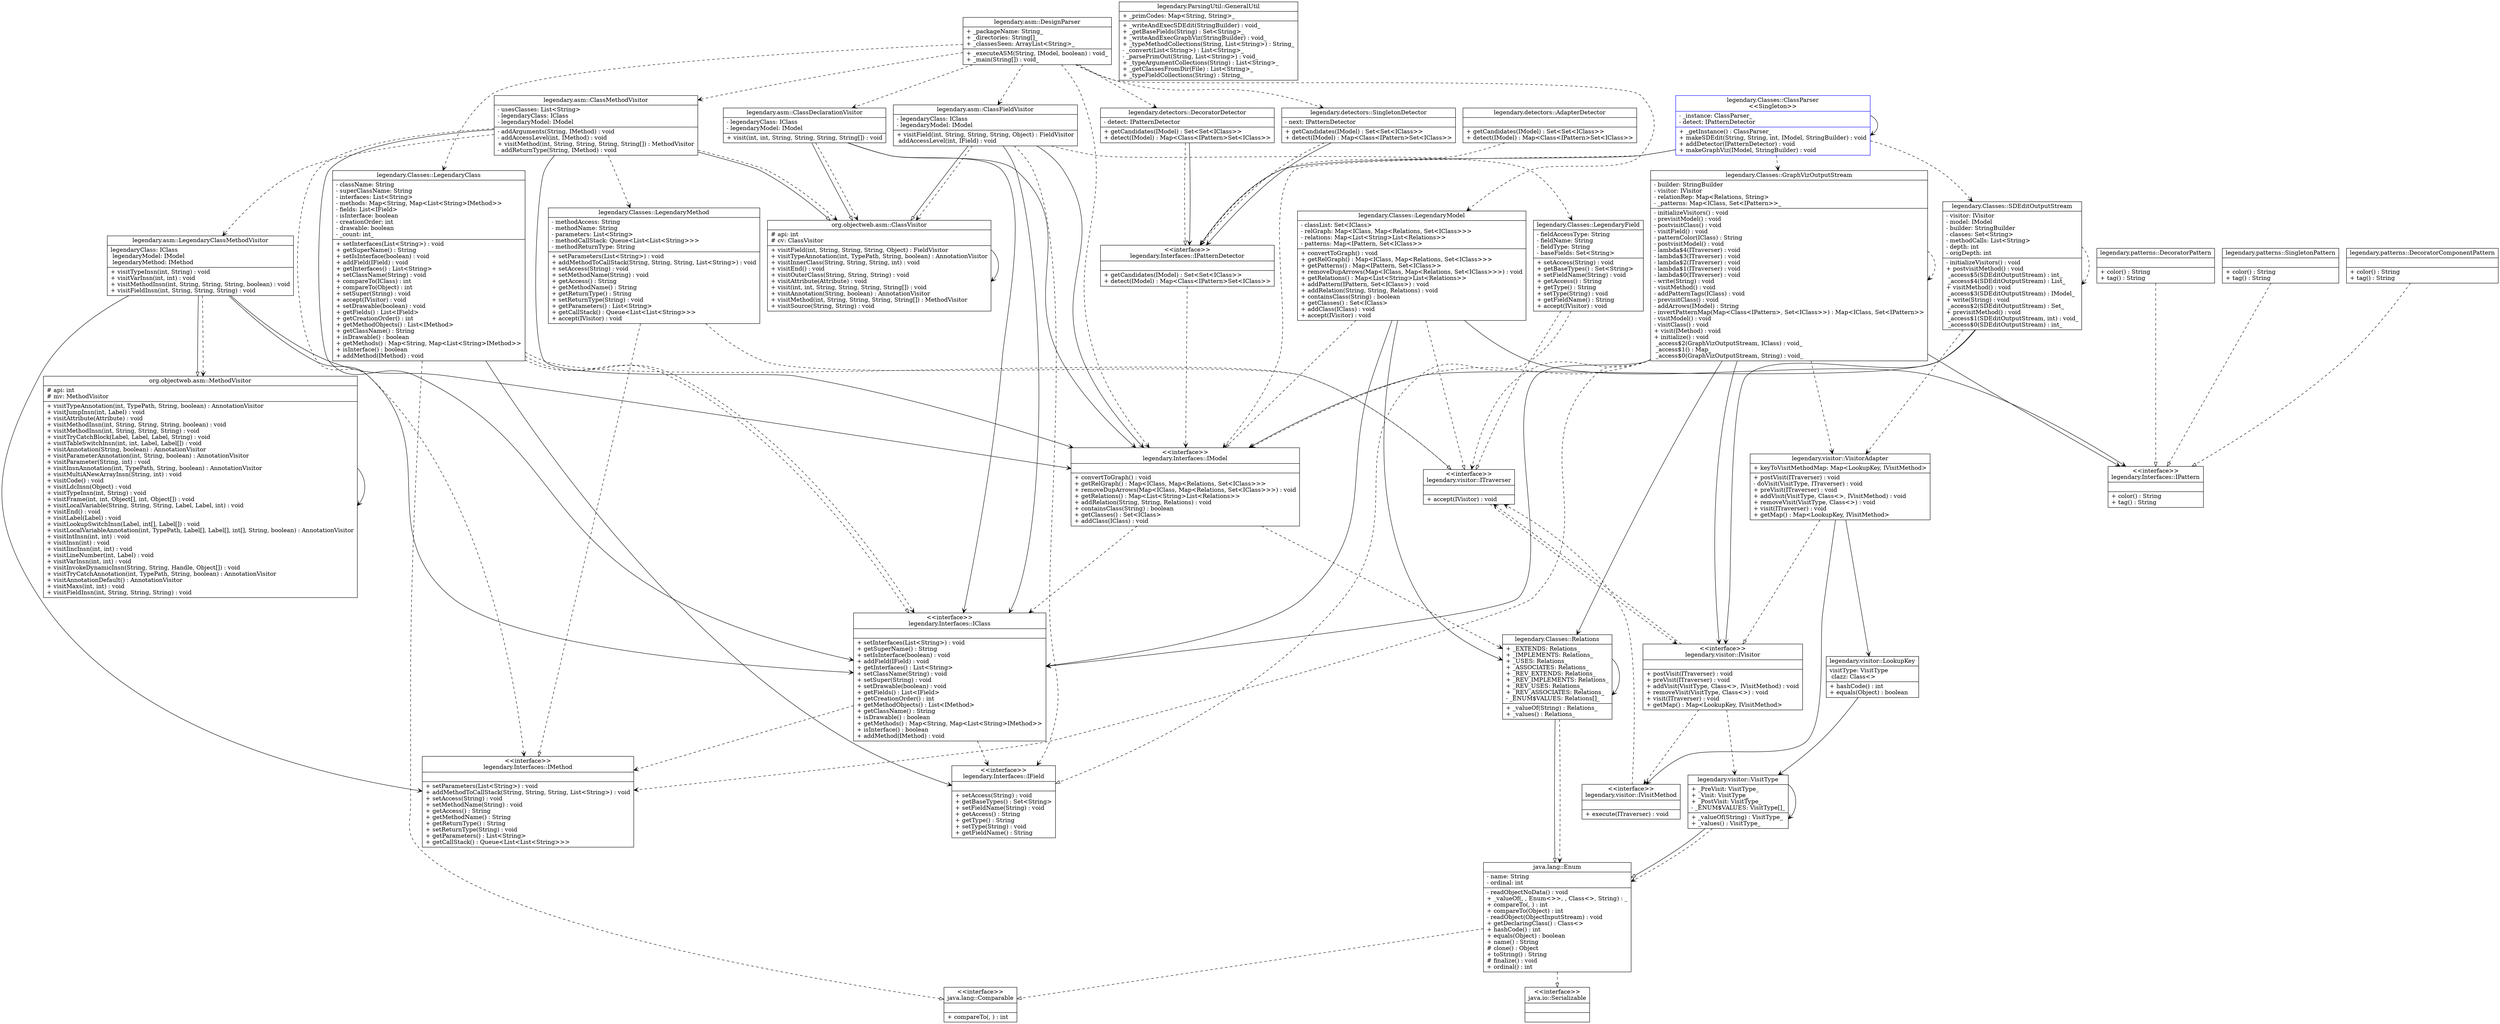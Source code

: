 digraph G{
	node [shape = "record"]
legendaryasmClassDeclarationVisitor [
	label = "{legendary.asm::ClassDeclarationVisitor|
	- legendaryClass: IClass\l
	- legendaryModel: IModel\l
	|
	+ visit(int, int, String, String, String, String[]) : void\l
	}"
	]
orgobjectwebasmClassVisitor [
	label = "{org.objectweb.asm::ClassVisitor|
	# api: int\l
	# cv: ClassVisitor\l
	|
	+ visitField(int, String, String, String, Object) : FieldVisitor\l
	+ visitTypeAnnotation(int, TypePath, String, boolean) : AnnotationVisitor\l
	+ visitInnerClass(String, String, String, int) : void\l
	+ visitEnd() : void\l
	+ visitOuterClass(String, String, String) : void\l
	+ visitAttribute(Attribute) : void\l
	+ visit(int, int, String, String, String, String[]) : void\l
	+ visitAnnotation(String, boolean) : AnnotationVisitor\l
	+ visitMethod(int, String, String, String, String[]) : MethodVisitor\l
	+ visitSource(String, String) : void\l
	}"
	]
legendaryasmClassFieldVisitor [
	label = "{legendary.asm::ClassFieldVisitor|
	- legendaryClass: IClass\l
	- legendaryModel: IModel\l
	|
	+ visitField(int, String, String, String, Object) : FieldVisitor\l
	 addAccessLevel(int, IField) : void\l
	}"
	]
legendaryasmClassMethodVisitor [
	label = "{legendary.asm::ClassMethodVisitor|
	- usesClasses: List\<String\>\l
	- legendaryClass: IClass\l
	- legendaryModel: IModel\l
	|
	- addArguments(String, IMethod) : void\l
	- addAccessLevel(int, IMethod) : void\l
	+ visitMethod(int, String, String, String, String[]) : MethodVisitor\l
	- addReturnType(String, IMethod) : void\l
	}"
	]
legendaryasmDesignParser [
	label = "{legendary.asm::DesignParser|
	+ _packageName: String_\l
	+ _directories: String[]_\l
	+ _classesSeen: ArrayList\<String\>_\l
	|
	+ _executeASM(String, IModel, boolean) : void_\l
	+ _main(String[]) : void_\l
	}"
	]
legendaryasmLegendaryClassMethodVisitor [
	label = "{legendary.asm::LegendaryClassMethodVisitor|
	 legendaryClass: IClass\l
	 legendaryModel: IModel\l
	 legendaryMethod: IMethod\l
	|
	+ visitTypeInsn(int, String) : void\l
	+ visitVarInsn(int, int) : void\l
	+ visitMethodInsn(int, String, String, String, boolean) : void\l
	+ visitFieldInsn(int, String, String, String) : void\l
	}"
	]
orgobjectwebasmMethodVisitor [
	label = "{org.objectweb.asm::MethodVisitor|
	# api: int\l
	# mv: MethodVisitor\l
	|
	+ visitTypeAnnotation(int, TypePath, String, boolean) : AnnotationVisitor\l
	+ visitJumpInsn(int, Label) : void\l
	+ visitAttribute(Attribute) : void\l
	+ visitMethodInsn(int, String, String, String, boolean) : void\l
	+ visitMethodInsn(int, String, String, String) : void\l
	+ visitTryCatchBlock(Label, Label, Label, String) : void\l
	+ visitTableSwitchInsn(int, int, Label, Label[]) : void\l
	+ visitAnnotation(String, boolean) : AnnotationVisitor\l
	+ visitParameterAnnotation(int, String, boolean) : AnnotationVisitor\l
	+ visitParameter(String, int) : void\l
	+ visitInsnAnnotation(int, TypePath, String, boolean) : AnnotationVisitor\l
	+ visitMultiANewArrayInsn(String, int) : void\l
	+ visitCode() : void\l
	+ visitLdcInsn(Object) : void\l
	+ visitTypeInsn(int, String) : void\l
	+ visitFrame(int, int, Object[], int, Object[]) : void\l
	+ visitLocalVariable(String, String, String, Label, Label, int) : void\l
	+ visitEnd() : void\l
	+ visitLabel(Label) : void\l
	+ visitLookupSwitchInsn(Label, int[], Label[]) : void\l
	+ visitLocalVariableAnnotation(int, TypePath, Label[], Label[], int[], String, boolean) : AnnotationVisitor\l
	+ visitIntInsn(int, int) : void\l
	+ visitInsn(int) : void\l
	+ visitIincInsn(int, int) : void\l
	+ visitLineNumber(int, Label) : void\l
	+ visitVarInsn(int, int) : void\l
	+ visitInvokeDynamicInsn(String, String, Handle, Object[]) : void\l
	+ visitTryCatchAnnotation(int, TypePath, String, boolean) : AnnotationVisitor\l
	+ visitAnnotationDefault() : AnnotationVisitor\l
	+ visitMaxs(int, int) : void\l
	+ visitFieldInsn(int, String, String, String) : void\l
	}"
	]
legendaryClassesClassParser [
	label = "{legendary.Classes::ClassParser\n\<\<Singleton\>\>|
	- _instance: ClassParser_\l
	- detect: IPatternDetector\l
	|
	+ _getInstance() : ClassParser_\l
	+ makeSDEdit(String, String, int, IModel, StringBuilder) : void\l
	+ addDetector(IPatternDetector) : void\l
	+ makeGraphViz(IModel, StringBuilder) : void\l
	}"
	color = blue]
legendaryClassesGraphVizOutputStream [
	label = "{legendary.Classes::GraphVizOutputStream|
	- builder: StringBuilder\l
	- visitor: IVisitor\l
	- relationRep: Map\<Relations, String\>\l
	- _patterns: Map\<IClass, Set\<IPattern\>\>_\l
	|
	- initializeVisitors() : void\l
	- previsitModel() : void\l
	- postvisitClass() : void\l
	- visitField() : void\l
	- patternColor(IClass) : String\l
	- postvisitModel() : void\l
	- lambda$4(ITraverser) : void\l
	- lambda$3(ITraverser) : void\l
	- lambda$2(ITraverser) : void\l
	- lambda$1(ITraverser) : void\l
	- lambda$0(ITraverser) : void\l
	- write(String) : void\l
	- visitMethod() : void\l
	- addPatternTags(IClass) : void\l
	- previsitClass() : void\l
	- addArrows(IModel) : String\l
	- invertPatternMap(Map\<Class\<IPattern\>, Set\<IClass\>\>) : Map\<IClass, Set\<IPattern\>\>\l
	- visitModel() : void\l
	- visitClass() : void\l
	+ visit(IMethod) : void\l
	+ initialize() : void\l
	 _access$2(GraphVizOutputStream, IClass) : void_\l
	 _access$1() : Map_\l
	 _access$0(GraphVizOutputStream, String) : void_\l
	}"
	]
legendaryClassesLegendaryClass [
	label = "{legendary.Classes::LegendaryClass|
	- className: String\l
	- superClassName: String\l
	- interfaces: List\<String\>\l
	- methods: Map\<String, Map\<List\<String\>IMethod\>\>\l
	- fields: List\<IField\>\l
	- isInterface: boolean\l
	- creationOrder: int\l
	- drawable: boolean\l
	- _count: int_\l
	|
	+ setInterfaces(List\<String\>) : void\l
	+ getSuperName() : String\l
	+ setIsInterface(boolean) : void\l
	+ addField(IField) : void\l
	+ getInterfaces() : List\<String\>\l
	+ setClassName(String) : void\l
	+ compareTo(IClass) : int\l
	+ compareTo(Object) : int\l
	+ setSuper(String) : void\l
	+ accept(IVisitor) : void\l
	+ setDrawable(boolean) : void\l
	+ getFields() : List\<IField\>\l
	+ getCreationOrder() : int\l
	+ getMethodObjects() : List\<IMethod\>\l
	+ getClassName() : String\l
	+ isDrawable() : boolean\l
	+ getMethods() : Map\<String, Map\<List\<String\>IMethod\>\>\l
	+ isInterface() : boolean\l
	+ addMethod(IMethod) : void\l
	}"
	]
javalangComparable [
	label = "{\<\<interface\>\>\njava.lang::Comparable|
	|
	+ compareTo(, ) : int\l
	}"
	]
legendaryClassesLegendaryField [
	label = "{legendary.Classes::LegendaryField|
	- fieldAccessType: String\l
	- fieldName: String\l
	- fieldType: String\l
	- baseFields: Set\<String\>\l
	|
	+ setAccess(String) : void\l
	+ getBaseTypes() : Set\<String\>\l
	+ setFieldName(String) : void\l
	+ getAccess() : String\l
	+ getType() : String\l
	+ setType(String) : void\l
	+ getFieldName() : String\l
	+ accept(IVisitor) : void\l
	}"
	]
legendaryClassesLegendaryMethod [
	label = "{legendary.Classes::LegendaryMethod|
	- methodAccess: String\l
	- methodName: String\l
	- parameters: List\<String\>\l
	- methodCallStack: Queue\<List\<List\<String\>\>\>\l
	- methodReturnType: String\l
	|
	+ setParameters(List\<String\>) : void\l
	+ addMethodToCallStack(String, String, String, List\<String\>) : void\l
	+ setAccess(String) : void\l
	+ setMethodName(String) : void\l
	+ getAccess() : String\l
	+ getMethodName() : String\l
	+ getReturnType() : String\l
	+ setReturnType(String) : void\l
	+ getParameters() : List\<String\>\l
	+ getCallStack() : Queue\<List\<List\<String\>\>\>\l
	+ accept(IVisitor) : void\l
	}"
	]
legendaryClassesLegendaryModel [
	label = "{legendary.Classes::LegendaryModel|
	- classList: Set\<IClass\>\l
	- relGraph: Map\<IClass, Map\<Relations, Set\<IClass\>\>\>\l
	- relations: Map\<List\<String\>List\<Relations\>\>\l
	- patterns: Map\<IPattern, Set\<IClass\>\>\l
	|
	+ convertToGraph() : void\l
	+ getRelGraph() : Map\<IClass, Map\<Relations, Set\<IClass\>\>\>\l
	+ getPatterns() : Map\<IPattern, Set\<IClass\>\>\l
	+ removeDupArrows(Map\<IClass, Map\<Relations, Set\<IClass\>\>\>) : void\l
	+ getRelations() : Map\<List\<String\>List\<Relations\>\>\l
	+ addPattern(IPattern, Set\<IClass\>) : void\l
	+ addRelation(String, String, Relations) : void\l
	+ containsClass(String) : boolean\l
	+ getClasses() : Set\<IClass\>\l
	+ addClass(IClass) : void\l
	+ accept(IVisitor) : void\l
	}"
	]
legendaryClassesRelations [
	label = "{legendary.Classes::Relations|
	+ _EXTENDS: Relations_\l
	+ _IMPLEMENTS: Relations_\l
	+ _USES: Relations_\l
	+ _ASSOCIATES: Relations_\l
	+ _REV_EXTENDS: Relations_\l
	+ _REV_IMPLEMENTS: Relations_\l
	+ _REV_USES: Relations_\l
	+ _REV_ASSOCIATES: Relations_\l
	- _ENUM$VALUES: Relations[]_\l
	|
	+ _valueOf(String) : Relations_\l
	+ _values() : Relations_\l
	}"
	]
javalangEnum [
	label = "{java.lang::Enum|
	- name: String\l
	- ordinal: int\l
	|
	- readObjectNoData() : void\l
	+ _valueOf(, , Enum\<\>\>, , Class\<\>, String) : _\l
	+ compareTo(, ) : int\l
	+ compareTo(Object) : int\l
	- readObject(ObjectInputStream) : void\l
	+ getDeclaringClass() : Class\<\>\l
	+ hashCode() : int\l
	+ equals(Object) : boolean\l
	+ name() : String\l
	# clone() : Object\l
	+ toString() : String\l
	# finalize() : void\l
	+ ordinal() : int\l
	}"
	]
javalangComparable [
	label = "{\<\<interface\>\>\njava.lang::Comparable|
	|
	+ compareTo(, ) : int\l
	}"
	]
javaioSerializable [
	label = "{\<\<interface\>\>\njava.io::Serializable|
	|
	}"
	]
legendaryClassesSDEditOutputStream [
	label = "{legendary.Classes::SDEditOutputStream|
	- visitor: IVisitor\l
	- model: IModel\l
	- builder: StringBuilder\l
	- classes: Set\<String\>\l
	- methodCalls: List\<String\>\l
	- depth: int\l
	- origDepth: int\l
	|
	- initializeVisitors() : void\l
	+ postvisitMethod() : void\l
	 _access$5(SDEditOutputStream) : int_\l
	 _access$4(SDEditOutputStream) : List_\l
	+ visitMethod() : void\l
	 _access$3(SDEditOutputStream) : IModel_\l
	+ write(String) : void\l
	 _access$2(SDEditOutputStream) : Set_\l
	+ previsitMethod() : void\l
	 _access$1(SDEditOutputStream, int) : void_\l
	 _access$0(SDEditOutputStream) : int_\l
	}"
	]
legendarydetectorsAdapterDetector [
	label = "{legendary.detectors::AdapterDetector|
	|
	+ getCandidates(IModel) : Set\<Set\<IClass\>\>\l
	+ detect(IModel) : Map\<Class\<IPattern\>Set\<IClass\>\>\l
	}"
	]
legendarydetectorsDecoratorDetector [
	label = "{legendary.detectors::DecoratorDetector|
	- detect: IPatternDetector\l
	|
	+ getCandidates(IModel) : Set\<Set\<IClass\>\>\l
	+ detect(IModel) : Map\<Class\<IPattern\>Set\<IClass\>\>\l
	}"
	]
legendarydetectorsSingletonDetector [
	label = "{legendary.detectors::SingletonDetector|
	- next: IPatternDetector\l
	|
	+ getCandidates(IModel) : Set\<Set\<IClass\>\>\l
	+ detect(IModel) : Map\<Class\<IPattern\>Set\<IClass\>\>\l
	}"
	]
legendaryInterfacesIClass [
	label = "{\<\<interface\>\>\nlegendary.Interfaces::IClass|
	|
	+ setInterfaces(List\<String\>) : void\l
	+ getSuperName() : String\l
	+ setIsInterface(boolean) : void\l
	+ addField(IField) : void\l
	+ getInterfaces() : List\<String\>\l
	+ setClassName(String) : void\l
	+ setSuper(String) : void\l
	+ setDrawable(boolean) : void\l
	+ getFields() : List\<IField\>\l
	+ getCreationOrder() : int\l
	+ getMethodObjects() : List\<IMethod\>\l
	+ getClassName() : String\l
	+ isDrawable() : boolean\l
	+ getMethods() : Map\<String, Map\<List\<String\>IMethod\>\>\l
	+ isInterface() : boolean\l
	+ addMethod(IMethod) : void\l
	}"
	]
legendaryInterfacesIField [
	label = "{\<\<interface\>\>\nlegendary.Interfaces::IField|
	|
	+ setAccess(String) : void\l
	+ getBaseTypes() : Set\<String\>\l
	+ setFieldName(String) : void\l
	+ getAccess() : String\l
	+ getType() : String\l
	+ setType(String) : void\l
	+ getFieldName() : String\l
	}"
	]
legendaryInterfacesIMethod [
	label = "{\<\<interface\>\>\nlegendary.Interfaces::IMethod|
	|
	+ setParameters(List\<String\>) : void\l
	+ addMethodToCallStack(String, String, String, List\<String\>) : void\l
	+ setAccess(String) : void\l
	+ setMethodName(String) : void\l
	+ getAccess() : String\l
	+ getMethodName() : String\l
	+ getReturnType() : String\l
	+ setReturnType(String) : void\l
	+ getParameters() : List\<String\>\l
	+ getCallStack() : Queue\<List\<List\<String\>\>\>\l
	}"
	]
legendaryInterfacesIModel [
	label = "{\<\<interface\>\>\nlegendary.Interfaces::IModel|
	|
	+ convertToGraph() : void\l
	+ getRelGraph() : Map\<IClass, Map\<Relations, Set\<IClass\>\>\>\l
	+ removeDupArrows(Map\<IClass, Map\<Relations, Set\<IClass\>\>\>) : void\l
	+ getRelations() : Map\<List\<String\>List\<Relations\>\>\l
	+ addRelation(String, String, Relations) : void\l
	+ containsClass(String) : boolean\l
	+ getClasses() : Set\<IClass\>\l
	+ addClass(IClass) : void\l
	}"
	]
legendaryInterfacesIPattern [
	label = "{\<\<interface\>\>\nlegendary.Interfaces::IPattern|
	|
	+ color() : String\l
	+ tag() : String\l
	}"
	]
legendaryInterfacesIPatternDetector [
	label = "{\<\<interface\>\>\nlegendary.Interfaces::IPatternDetector|
	|
	+ getCandidates(IModel) : Set\<Set\<IClass\>\>\l
	+ detect(IModel) : Map\<Class\<IPattern\>Set\<IClass\>\>\l
	}"
	]
legendaryParsingUtilGeneralUtil [
	label = "{legendary.ParsingUtil::GeneralUtil|
	+ _primCodes: Map\<String, String\>_\l
	|
	+ _writeAndExecSDEdit(StringBuilder) : void_\l
	+ _getBaseFields(String) : Set\<String\>_\l
	+ _writeAndExecGraphViz(StringBuilder) : void_\l
	+ _typeMethodCollections(String, List\<String\>) : String_\l
	- _convert(List\<String\>) : List\<String\>_\l
	- _parsePrimOut(String, List\<String\>) : void_\l
	+ _typeArgumentCollections(String) : List\<String\>_\l
	+ _getClassesFromDir(File) : List\<String\>_\l
	+ _typeFieldCollections(String) : String_\l
	}"
	]
legendarypatternsDecoratorComponentPattern [
	label = "{legendary.patterns::DecoratorComponentPattern|
	|
	+ color() : String\l
	+ tag() : String\l
	}"
	]
legendarypatternsDecoratorPattern [
	label = "{legendary.patterns::DecoratorPattern|
	|
	+ color() : String\l
	+ tag() : String\l
	}"
	]
legendarypatternsSingletonPattern [
	label = "{legendary.patterns::SingletonPattern|
	|
	+ color() : String\l
	+ tag() : String\l
	}"
	]
legendaryvisitorITraverser [
	label = "{\<\<interface\>\>\nlegendary.visitor::ITraverser|
	|
	+ accept(IVisitor) : void\l
	}"
	]
legendaryvisitorIVisitMethod [
	label = "{\<\<interface\>\>\nlegendary.visitor::IVisitMethod|
	|
	+ execute(ITraverser) : void\l
	}"
	]
legendaryvisitorIVisitor [
	label = "{\<\<interface\>\>\nlegendary.visitor::IVisitor|
	|
	+ postVisit(ITraverser) : void\l
	+ preVisit(ITraverser) : void\l
	+ addVisit(VisitType, Class\<\>, IVisitMethod) : void\l
	+ removeVisit(VisitType, Class\<\>) : void\l
	+ visit(ITraverser) : void\l
	+ getMap() : Map\<LookupKey, IVisitMethod\>\l
	}"
	]
legendaryvisitorLookupKey [
	label = "{legendary.visitor::LookupKey|
	 visitType: VisitType\l
	 clazz: Class\<\>\l
	|
	+ hashCode() : int\l
	+ equals(Object) : boolean\l
	}"
	]
legendaryvisitorVisitorAdapter [
	label = "{legendary.visitor::VisitorAdapter|
	+ keyToVisitMethodMap: Map\<LookupKey, IVisitMethod\>\l
	|
	+ postVisit(ITraverser) : void\l
	- doVisit(VisitType, ITraverser) : void\l
	+ preVisit(ITraverser) : void\l
	+ addVisit(VisitType, Class\<\>, IVisitMethod) : void\l
	+ removeVisit(VisitType, Class\<\>) : void\l
	+ visit(ITraverser) : void\l
	+ getMap() : Map\<LookupKey, IVisitMethod\>\l
	}"
	]
legendaryvisitorVisitType [
	label = "{legendary.visitor::VisitType|
	+ _PreVisit: VisitType_\l
	+ _Visit: VisitType_\l
	+ _PostVisit: VisitType_\l
	- _ENUM$VALUES: VisitType[]_\l
	|
	+ _valueOf(String) : VisitType_\l
	+ _values() : VisitType_\l
	}"
	]
	edge [style = "dashed"] [arrowhead = "empty"]
	legendaryClassesLegendaryClass->legendaryvisitorITraverser
	edge [style = "dashed"] [arrowhead = "empty"]
	legendaryClassesLegendaryClass->javalangComparable
	edge [style = "dashed"] [arrowhead = "empty"]
	legendaryClassesLegendaryClass->legendaryInterfacesIClass
	edge [style = "dashed"] [arrowhead = "open"]
	legendaryClassesLegendaryClass->legendaryInterfacesIClass
	edge [style = "solid"] [arrowhead = "open"]
	legendaryClassesLegendaryClass->legendaryInterfacesIField
	edge [style = "dashed"] [arrowhead = "empty"]
	legendaryClassesLegendaryMethod->legendaryInterfacesIMethod
	edge [style = "dashed"] [arrowhead = "empty"]
	legendaryClassesLegendaryMethod->legendaryvisitorITraverser
	edge [style = "solid"] [arrowhead = "empty"]
	legendaryvisitorVisitType->javalangEnum
	edge [style = "dashed"] [arrowhead = "open"]
	legendaryvisitorVisitType->javalangEnum
	edge [style = "solid"] [arrowhead = "open"]
	legendaryvisitorVisitType->legendaryvisitorVisitType
	edge [style = "dashed"] [arrowhead = "empty"]
	legendaryvisitorVisitorAdapter->legendaryvisitorIVisitor
	edge [style = "solid"] [arrowhead = "open"]
	legendaryvisitorVisitorAdapter->legendaryvisitorIVisitMethod
	edge [style = "solid"] [arrowhead = "open"]
	legendaryvisitorVisitorAdapter->legendaryvisitorLookupKey
	edge [style = "dashed"] [arrowhead = "empty"]
	legendarydetectorsDecoratorDetector->legendaryInterfacesIPatternDetector
	edge [style = "solid"] [arrowhead = "open"]
	legendarydetectorsDecoratorDetector->legendaryInterfacesIPatternDetector
	edge [style = "dashed"] [arrowhead = "open"]
	legendaryClassesSDEditOutputStream->legendaryvisitorVisitorAdapter
	edge [style = "dashed"] [arrowhead = "open"]
	legendaryClassesSDEditOutputStream->legendaryClassesSDEditOutputStream
	edge [style = "solid"] [arrowhead = "open"]
	legendaryClassesSDEditOutputStream->legendaryvisitorIVisitor
	edge [style = "solid"] [arrowhead = "open"]
	legendaryClassesSDEditOutputStream->legendaryInterfacesIModel
	edge [style = "dashed"] [arrowhead = "empty"]
	legendaryClassesLegendaryField->legendaryInterfacesIField
	edge [style = "dashed"] [arrowhead = "empty"]
	legendaryClassesLegendaryField->legendaryvisitorITraverser
	edge [style = "solid"] [arrowhead = "empty"]
	legendaryClassesRelations->javalangEnum
	edge [style = "dashed"] [arrowhead = "open"]
	legendaryClassesRelations->javalangEnum
	edge [style = "solid"] [arrowhead = "open"]
	legendaryClassesRelations->legendaryClassesRelations
	edge [style = "solid"] [arrowhead = "open"]
	legendaryvisitorLookupKey->legendaryvisitorVisitType
	edge [style = "dashed"] [arrowhead = "open"]
	legendaryvisitorITraverser->legendaryvisitorIVisitor
	edge [style = "dashed"] [arrowhead = "empty"]
	legendarydetectorsSingletonDetector->legendaryInterfacesIPatternDetector
	edge [style = "solid"] [arrowhead = "open"]
	legendarydetectorsSingletonDetector->legendaryInterfacesIPatternDetector
	edge [style = "dashed"] [arrowhead = "open"]
	legendaryInterfacesIClass->legendaryInterfacesIField
	edge [style = "dashed"] [arrowhead = "open"]
	legendaryInterfacesIClass->legendaryInterfacesIMethod
	edge [style = "solid"] [arrowhead = "empty"]
	legendaryasmClassDeclarationVisitor->orgobjectwebasmClassVisitor
	edge [style = "dashed"] [arrowhead = "open"]
	legendaryasmClassDeclarationVisitor->orgobjectwebasmClassVisitor
	edge [style = "solid"] [arrowhead = "open"]
	legendaryasmClassDeclarationVisitor->legendaryInterfacesIModel
	edge [style = "solid"] [arrowhead = "open"]
	legendaryasmClassDeclarationVisitor->legendaryInterfacesIClass
	edge [style = "solid"] [arrowhead = "open"]
	orgobjectwebasmClassVisitor->orgobjectwebasmClassVisitor
	edge [style = "dashed"] [arrowhead = "empty"]
	legendarydetectorsAdapterDetector->legendaryInterfacesIPatternDetector
	edge [style = "dashed"] [arrowhead = "open"]
	legendaryvisitorIVisitMethod->legendaryvisitorITraverser
	edge [style = "dashed"] [arrowhead = "open"]
	legendaryClassesGraphVizOutputStream->legendaryInterfacesIMethod
	edge [style = "dashed"] [arrowhead = "open"]
	legendaryClassesGraphVizOutputStream->legendaryvisitorITraverser
	edge [style = "dashed"] [arrowhead = "open"]
	legendaryClassesGraphVizOutputStream->legendaryClassesGraphVizOutputStream
	edge [style = "dashed"] [arrowhead = "open"]
	legendaryClassesGraphVizOutputStream->legendaryvisitorVisitorAdapter
	edge [style = "dashed"] [arrowhead = "open"]
	legendaryClassesGraphVizOutputStream->legendaryInterfacesIModel
	edge [style = "solid"] [arrowhead = "open"]
	legendaryClassesGraphVizOutputStream->legendaryvisitorIVisitor
	edge [style = "solid"] [arrowhead = "open"]
	legendaryClassesGraphVizOutputStream->legendaryInterfacesIPattern
	edge [style = "solid"] [arrowhead = "open"]
	legendaryClassesGraphVizOutputStream->legendaryInterfacesIClass
	edge [style = "solid"] [arrowhead = "open"]
	legendaryClassesGraphVizOutputStream->legendaryClassesRelations
	edge [style = "dashed"] [arrowhead = "empty"]
	legendaryClassesLegendaryModel->legendaryvisitorITraverser
	edge [style = "dashed"] [arrowhead = "empty"]
	legendaryClassesLegendaryModel->legendaryInterfacesIModel
	edge [style = "solid"] [arrowhead = "open"]
	legendaryClassesLegendaryModel->legendaryInterfacesIPattern
	edge [style = "solid"] [arrowhead = "open"]
	legendaryClassesLegendaryModel->legendaryInterfacesIClass
	edge [style = "solid"] [arrowhead = "open"]
	legendaryClassesLegendaryModel->legendaryClassesRelations
	edge [style = "dashed"] [arrowhead = "empty"]
	legendarypatternsDecoratorPattern->legendaryInterfacesIPattern
	edge [style = "dashed"] [arrowhead = "open"]
	legendaryInterfacesIModel->legendaryInterfacesIClass
	edge [style = "dashed"] [arrowhead = "open"]
	legendaryInterfacesIModel->legendaryClassesRelations
	edge [style = "solid"] [arrowhead = "empty"]
	legendaryasmClassFieldVisitor->orgobjectwebasmClassVisitor
	edge [style = "dashed"] [arrowhead = "open"]
	legendaryasmClassFieldVisitor->legendaryInterfacesIField
	edge [style = "dashed"] [arrowhead = "open"]
	legendaryasmClassFieldVisitor->orgobjectwebasmClassVisitor
	edge [style = "dashed"] [arrowhead = "open"]
	legendaryasmClassFieldVisitor->legendaryClassesLegendaryField
	edge [style = "solid"] [arrowhead = "open"]
	legendaryasmClassFieldVisitor->legendaryInterfacesIModel
	edge [style = "solid"] [arrowhead = "open"]
	legendaryasmClassFieldVisitor->legendaryInterfacesIClass
	edge [style = "dashed"] [arrowhead = "empty"]
	javalangEnum->javalangComparable
	edge [style = "dashed"] [arrowhead = "empty"]
	javalangEnum->javaioSerializable
	edge [style = "dashed"] [arrowhead = "empty"]
	legendarypatternsDecoratorComponentPattern->legendaryInterfacesIPattern
	edge [style = "dashed"] [arrowhead = "open"]
	legendaryvisitorIVisitor->legendaryvisitorVisitType
	edge [style = "dashed"] [arrowhead = "open"]
	legendaryvisitorIVisitor->legendaryvisitorITraverser
	edge [style = "dashed"] [arrowhead = "open"]
	legendaryvisitorIVisitor->legendaryvisitorIVisitMethod
	edge [style = "dashed"] [arrowhead = "open"]
	legendaryClassesClassParser->legendaryClassesGraphVizOutputStream
	edge [style = "dashed"] [arrowhead = "open"]
	legendaryClassesClassParser->legendaryInterfacesIModel
	edge [style = "dashed"] [arrowhead = "open"]
	legendaryClassesClassParser->legendaryClassesSDEditOutputStream
	edge [style = "solid"] [arrowhead = "open"]
	legendaryClassesClassParser->legendaryClassesClassParser
	edge [style = "solid"] [arrowhead = "open"]
	legendaryClassesClassParser->legendaryInterfacesIPatternDetector
	edge [style = "dashed"] [arrowhead = "open"]
	legendaryasmDesignParser->legendaryClassesLegendaryClass
	edge [style = "dashed"] [arrowhead = "open"]
	legendaryasmDesignParser->legendaryasmClassDeclarationVisitor
	edge [style = "dashed"] [arrowhead = "open"]
	legendaryasmDesignParser->legendaryClassesLegendaryModel
	edge [style = "dashed"] [arrowhead = "open"]
	legendaryasmDesignParser->legendaryInterfacesIModel
	edge [style = "dashed"] [arrowhead = "open"]
	legendaryasmDesignParser->legendarydetectorsDecoratorDetector
	edge [style = "dashed"] [arrowhead = "open"]
	legendaryasmDesignParser->legendarydetectorsSingletonDetector
	edge [style = "dashed"] [arrowhead = "open"]
	legendaryasmDesignParser->legendaryasmClassMethodVisitor
	edge [style = "dashed"] [arrowhead = "open"]
	legendaryasmDesignParser->legendaryasmClassFieldVisitor
	edge [style = "dashed"] [arrowhead = "open"]
	legendaryInterfacesIPatternDetector->legendaryInterfacesIModel
	edge [style = "dashed"] [arrowhead = "empty"]
	legendarypatternsSingletonPattern->legendaryInterfacesIPattern
	edge [style = "solid"] [arrowhead = "empty"]
	legendaryasmClassMethodVisitor->orgobjectwebasmClassVisitor
	edge [style = "dashed"] [arrowhead = "open"]
	legendaryasmClassMethodVisitor->legendaryInterfacesIMethod
	edge [style = "dashed"] [arrowhead = "open"]
	legendaryasmClassMethodVisitor->orgobjectwebasmClassVisitor
	edge [style = "dashed"] [arrowhead = "open"]
	legendaryasmClassMethodVisitor->legendaryClassesLegendaryMethod
	edge [style = "dashed"] [arrowhead = "open"]
	legendaryasmClassMethodVisitor->legendaryasmLegendaryClassMethodVisitor
	edge [style = "solid"] [arrowhead = "open"]
	legendaryasmClassMethodVisitor->legendaryInterfacesIModel
	edge [style = "solid"] [arrowhead = "open"]
	legendaryasmClassMethodVisitor->legendaryInterfacesIClass
	edge [style = "solid"] [arrowhead = "open"]
	orgobjectwebasmMethodVisitor->orgobjectwebasmMethodVisitor
	edge [style = "solid"] [arrowhead = "empty"]
	legendaryasmLegendaryClassMethodVisitor->orgobjectwebasmMethodVisitor
	edge [style = "dashed"] [arrowhead = "open"]
	legendaryasmLegendaryClassMethodVisitor->orgobjectwebasmMethodVisitor
	edge [style = "solid"] [arrowhead = "open"]
	legendaryasmLegendaryClassMethodVisitor->legendaryInterfacesIMethod
	edge [style = "solid"] [arrowhead = "open"]
	legendaryasmLegendaryClassMethodVisitor->legendaryInterfacesIModel
	edge [style = "solid"] [arrowhead = "open"]
	legendaryasmLegendaryClassMethodVisitor->legendaryInterfacesIClass
}